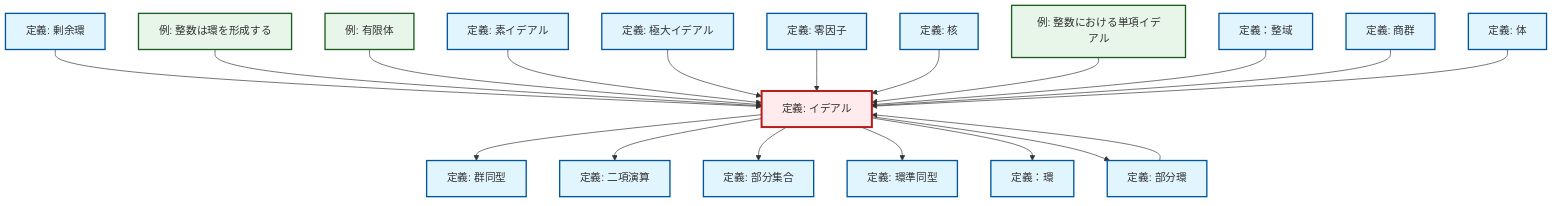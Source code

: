 graph TD
    classDef definition fill:#e1f5fe,stroke:#01579b,stroke-width:2px
    classDef theorem fill:#f3e5f5,stroke:#4a148c,stroke-width:2px
    classDef axiom fill:#fff3e0,stroke:#e65100,stroke-width:2px
    classDef example fill:#e8f5e9,stroke:#1b5e20,stroke-width:2px
    classDef current fill:#ffebee,stroke:#b71c1c,stroke-width:3px
    def-integral-domain["定義：整域"]:::definition
    def-ideal["定義: イデアル"]:::definition
    def-binary-operation["定義: 二項演算"]:::definition
    def-subset["定義: 部分集合"]:::definition
    def-ring-homomorphism["定義: 環準同型"]:::definition
    ex-integers-ring["例: 整数は環を形成する"]:::example
    def-kernel["定義: 核"]:::definition
    def-field["定義: 体"]:::definition
    ex-finite-field["例: 有限体"]:::example
    def-zero-divisor["定義: 零因子"]:::definition
    ex-principal-ideal["例: 整数における単項イデアル"]:::example
    def-quotient-ring["定義: 剰余環"]:::definition
    def-prime-ideal["定義: 素イデアル"]:::definition
    def-maximal-ideal["定義: 極大イデアル"]:::definition
    def-isomorphism["定義: 群同型"]:::definition
    def-quotient-group["定義: 商群"]:::definition
    def-subring["定義: 部分環"]:::definition
    def-ring["定義：環"]:::definition
    def-quotient-ring --> def-ideal
    ex-integers-ring --> def-ideal
    ex-finite-field --> def-ideal
    def-prime-ideal --> def-ideal
    def-ideal --> def-isomorphism
    def-maximal-ideal --> def-ideal
    def-zero-divisor --> def-ideal
    def-ideal --> def-binary-operation
    def-kernel --> def-ideal
    def-subring --> def-ideal
    ex-principal-ideal --> def-ideal
    def-ideal --> def-subset
    def-ideal --> def-ring-homomorphism
    def-ideal --> def-ring
    def-ideal --> def-subring
    def-integral-domain --> def-ideal
    def-quotient-group --> def-ideal
    def-field --> def-ideal
    class def-ideal current